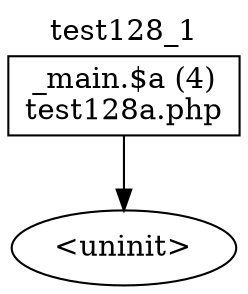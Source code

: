 digraph cfg {
  label="test128_1";
  labelloc=t;
  n1 [shape=box, label="_main.$a (4)\ntest128a.php"];
  n2 [shape=ellipse, label="<uninit>"];
  n1 -> n2;
}
